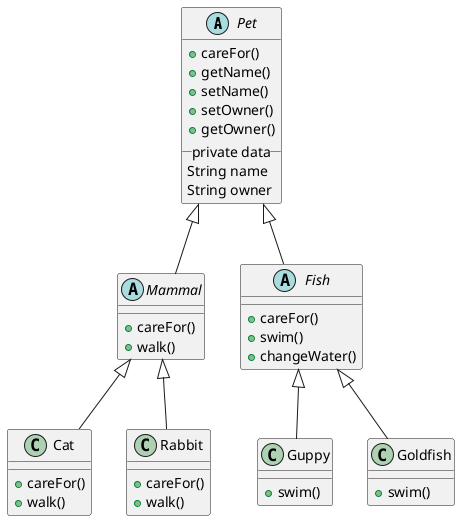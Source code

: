 @startuml
Pet : + careFor()
Pet : + getName()
Pet : + setName()
Pet : + setOwner()
Pet : + getOwner()
Pet <|-- Mammal
Mammal : + careFor()
Mammal : + walk()
abstract class Pet{
__ private data __
String name
String owner
}
abstract class Fish{


}
abstract class Mammal{

}
Mammal <|-- Cat
Cat : + careFor()
Cat : + walk()
Mammal <|-- Rabbit
Rabbit : + careFor()
Rabbit : + walk()

Pet <|-- Fish
Fish : + careFor()
Fish : + swim()
Fish : + changeWater()
Fish <|-- Guppy
Guppy : + swim()
Fish <|-- Goldfish
Goldfish : + swim()
@enduml